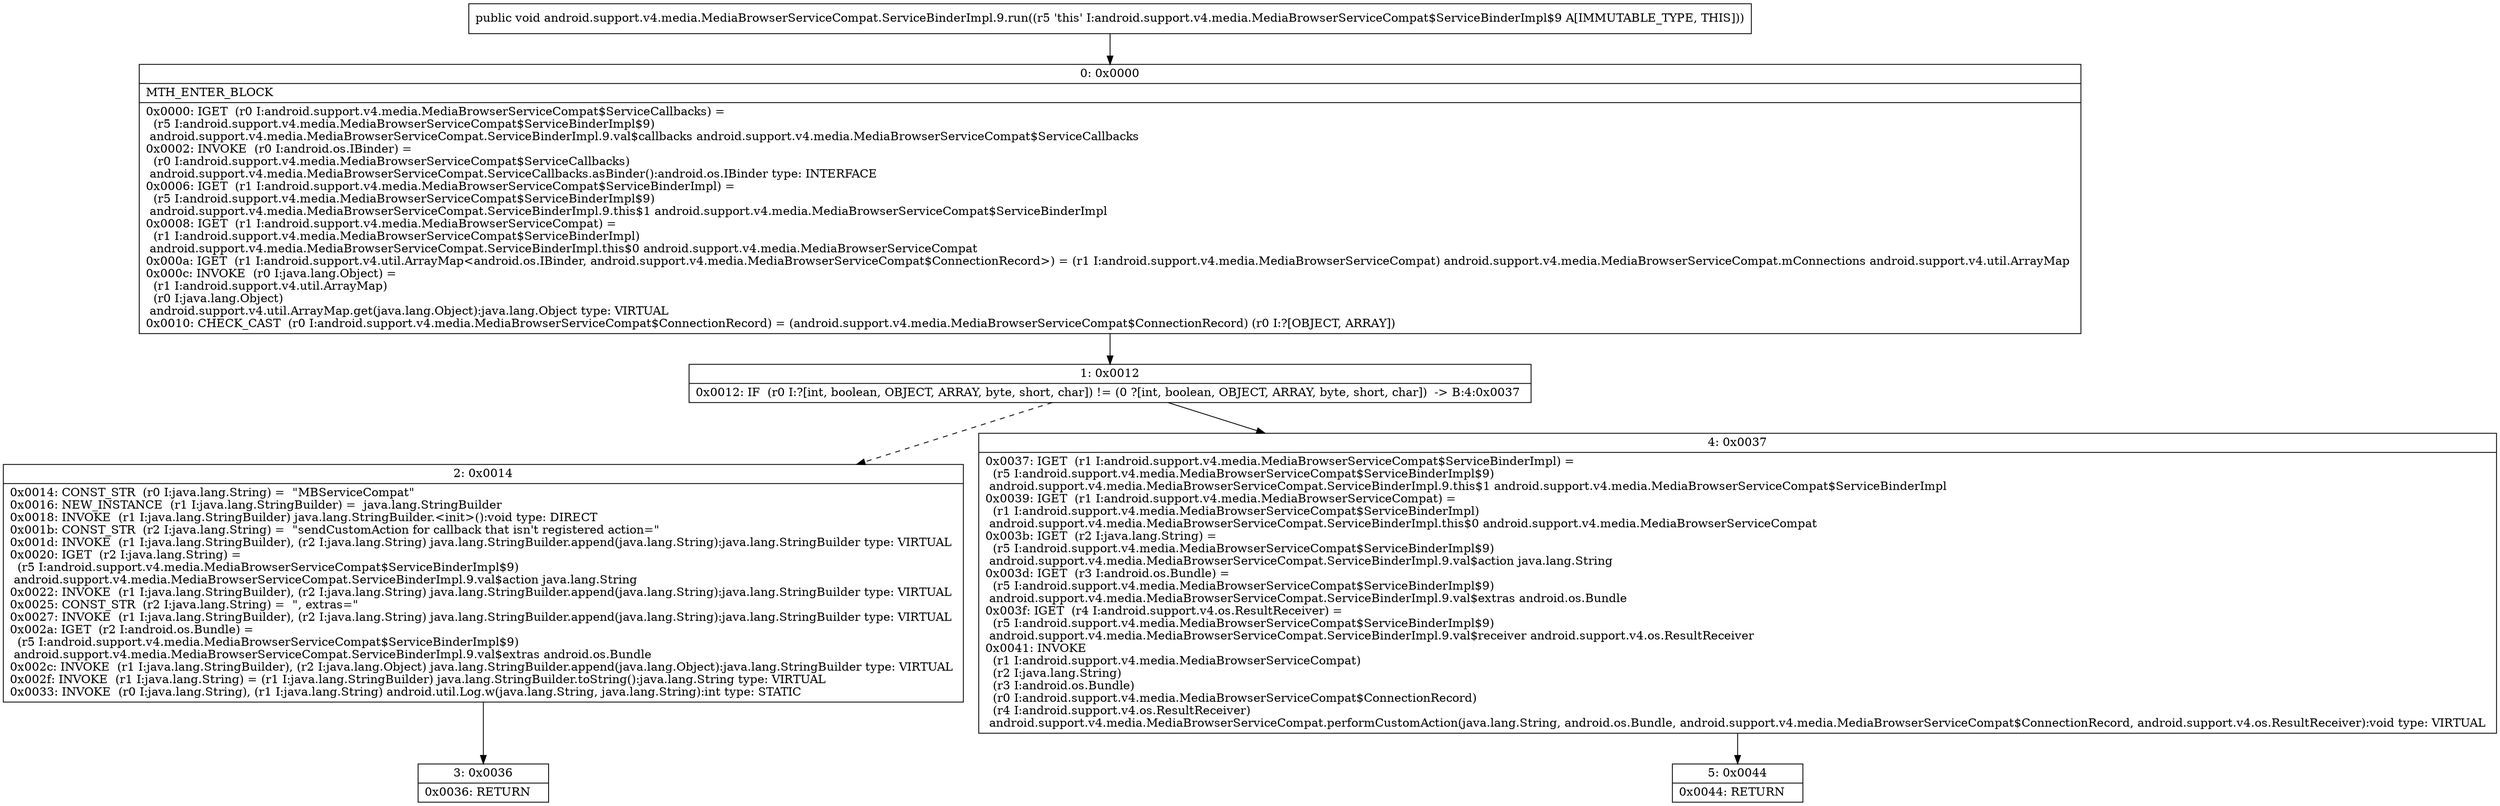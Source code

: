 digraph "CFG forandroid.support.v4.media.MediaBrowserServiceCompat.ServiceBinderImpl.9.run()V" {
Node_0 [shape=record,label="{0\:\ 0x0000|MTH_ENTER_BLOCK\l|0x0000: IGET  (r0 I:android.support.v4.media.MediaBrowserServiceCompat$ServiceCallbacks) = \l  (r5 I:android.support.v4.media.MediaBrowserServiceCompat$ServiceBinderImpl$9)\l android.support.v4.media.MediaBrowserServiceCompat.ServiceBinderImpl.9.val$callbacks android.support.v4.media.MediaBrowserServiceCompat$ServiceCallbacks \l0x0002: INVOKE  (r0 I:android.os.IBinder) = \l  (r0 I:android.support.v4.media.MediaBrowserServiceCompat$ServiceCallbacks)\l android.support.v4.media.MediaBrowserServiceCompat.ServiceCallbacks.asBinder():android.os.IBinder type: INTERFACE \l0x0006: IGET  (r1 I:android.support.v4.media.MediaBrowserServiceCompat$ServiceBinderImpl) = \l  (r5 I:android.support.v4.media.MediaBrowserServiceCompat$ServiceBinderImpl$9)\l android.support.v4.media.MediaBrowserServiceCompat.ServiceBinderImpl.9.this$1 android.support.v4.media.MediaBrowserServiceCompat$ServiceBinderImpl \l0x0008: IGET  (r1 I:android.support.v4.media.MediaBrowserServiceCompat) = \l  (r1 I:android.support.v4.media.MediaBrowserServiceCompat$ServiceBinderImpl)\l android.support.v4.media.MediaBrowserServiceCompat.ServiceBinderImpl.this$0 android.support.v4.media.MediaBrowserServiceCompat \l0x000a: IGET  (r1 I:android.support.v4.util.ArrayMap\<android.os.IBinder, android.support.v4.media.MediaBrowserServiceCompat$ConnectionRecord\>) = (r1 I:android.support.v4.media.MediaBrowserServiceCompat) android.support.v4.media.MediaBrowserServiceCompat.mConnections android.support.v4.util.ArrayMap \l0x000c: INVOKE  (r0 I:java.lang.Object) = \l  (r1 I:android.support.v4.util.ArrayMap)\l  (r0 I:java.lang.Object)\l android.support.v4.util.ArrayMap.get(java.lang.Object):java.lang.Object type: VIRTUAL \l0x0010: CHECK_CAST  (r0 I:android.support.v4.media.MediaBrowserServiceCompat$ConnectionRecord) = (android.support.v4.media.MediaBrowserServiceCompat$ConnectionRecord) (r0 I:?[OBJECT, ARRAY]) \l}"];
Node_1 [shape=record,label="{1\:\ 0x0012|0x0012: IF  (r0 I:?[int, boolean, OBJECT, ARRAY, byte, short, char]) != (0 ?[int, boolean, OBJECT, ARRAY, byte, short, char])  \-\> B:4:0x0037 \l}"];
Node_2 [shape=record,label="{2\:\ 0x0014|0x0014: CONST_STR  (r0 I:java.lang.String) =  \"MBServiceCompat\" \l0x0016: NEW_INSTANCE  (r1 I:java.lang.StringBuilder) =  java.lang.StringBuilder \l0x0018: INVOKE  (r1 I:java.lang.StringBuilder) java.lang.StringBuilder.\<init\>():void type: DIRECT \l0x001b: CONST_STR  (r2 I:java.lang.String) =  \"sendCustomAction for callback that isn't registered action=\" \l0x001d: INVOKE  (r1 I:java.lang.StringBuilder), (r2 I:java.lang.String) java.lang.StringBuilder.append(java.lang.String):java.lang.StringBuilder type: VIRTUAL \l0x0020: IGET  (r2 I:java.lang.String) = \l  (r5 I:android.support.v4.media.MediaBrowserServiceCompat$ServiceBinderImpl$9)\l android.support.v4.media.MediaBrowserServiceCompat.ServiceBinderImpl.9.val$action java.lang.String \l0x0022: INVOKE  (r1 I:java.lang.StringBuilder), (r2 I:java.lang.String) java.lang.StringBuilder.append(java.lang.String):java.lang.StringBuilder type: VIRTUAL \l0x0025: CONST_STR  (r2 I:java.lang.String) =  \", extras=\" \l0x0027: INVOKE  (r1 I:java.lang.StringBuilder), (r2 I:java.lang.String) java.lang.StringBuilder.append(java.lang.String):java.lang.StringBuilder type: VIRTUAL \l0x002a: IGET  (r2 I:android.os.Bundle) = \l  (r5 I:android.support.v4.media.MediaBrowserServiceCompat$ServiceBinderImpl$9)\l android.support.v4.media.MediaBrowserServiceCompat.ServiceBinderImpl.9.val$extras android.os.Bundle \l0x002c: INVOKE  (r1 I:java.lang.StringBuilder), (r2 I:java.lang.Object) java.lang.StringBuilder.append(java.lang.Object):java.lang.StringBuilder type: VIRTUAL \l0x002f: INVOKE  (r1 I:java.lang.String) = (r1 I:java.lang.StringBuilder) java.lang.StringBuilder.toString():java.lang.String type: VIRTUAL \l0x0033: INVOKE  (r0 I:java.lang.String), (r1 I:java.lang.String) android.util.Log.w(java.lang.String, java.lang.String):int type: STATIC \l}"];
Node_3 [shape=record,label="{3\:\ 0x0036|0x0036: RETURN   \l}"];
Node_4 [shape=record,label="{4\:\ 0x0037|0x0037: IGET  (r1 I:android.support.v4.media.MediaBrowserServiceCompat$ServiceBinderImpl) = \l  (r5 I:android.support.v4.media.MediaBrowserServiceCompat$ServiceBinderImpl$9)\l android.support.v4.media.MediaBrowserServiceCompat.ServiceBinderImpl.9.this$1 android.support.v4.media.MediaBrowserServiceCompat$ServiceBinderImpl \l0x0039: IGET  (r1 I:android.support.v4.media.MediaBrowserServiceCompat) = \l  (r1 I:android.support.v4.media.MediaBrowserServiceCompat$ServiceBinderImpl)\l android.support.v4.media.MediaBrowserServiceCompat.ServiceBinderImpl.this$0 android.support.v4.media.MediaBrowserServiceCompat \l0x003b: IGET  (r2 I:java.lang.String) = \l  (r5 I:android.support.v4.media.MediaBrowserServiceCompat$ServiceBinderImpl$9)\l android.support.v4.media.MediaBrowserServiceCompat.ServiceBinderImpl.9.val$action java.lang.String \l0x003d: IGET  (r3 I:android.os.Bundle) = \l  (r5 I:android.support.v4.media.MediaBrowserServiceCompat$ServiceBinderImpl$9)\l android.support.v4.media.MediaBrowserServiceCompat.ServiceBinderImpl.9.val$extras android.os.Bundle \l0x003f: IGET  (r4 I:android.support.v4.os.ResultReceiver) = \l  (r5 I:android.support.v4.media.MediaBrowserServiceCompat$ServiceBinderImpl$9)\l android.support.v4.media.MediaBrowserServiceCompat.ServiceBinderImpl.9.val$receiver android.support.v4.os.ResultReceiver \l0x0041: INVOKE  \l  (r1 I:android.support.v4.media.MediaBrowserServiceCompat)\l  (r2 I:java.lang.String)\l  (r3 I:android.os.Bundle)\l  (r0 I:android.support.v4.media.MediaBrowserServiceCompat$ConnectionRecord)\l  (r4 I:android.support.v4.os.ResultReceiver)\l android.support.v4.media.MediaBrowserServiceCompat.performCustomAction(java.lang.String, android.os.Bundle, android.support.v4.media.MediaBrowserServiceCompat$ConnectionRecord, android.support.v4.os.ResultReceiver):void type: VIRTUAL \l}"];
Node_5 [shape=record,label="{5\:\ 0x0044|0x0044: RETURN   \l}"];
MethodNode[shape=record,label="{public void android.support.v4.media.MediaBrowserServiceCompat.ServiceBinderImpl.9.run((r5 'this' I:android.support.v4.media.MediaBrowserServiceCompat$ServiceBinderImpl$9 A[IMMUTABLE_TYPE, THIS])) }"];
MethodNode -> Node_0;
Node_0 -> Node_1;
Node_1 -> Node_2[style=dashed];
Node_1 -> Node_4;
Node_2 -> Node_3;
Node_4 -> Node_5;
}


